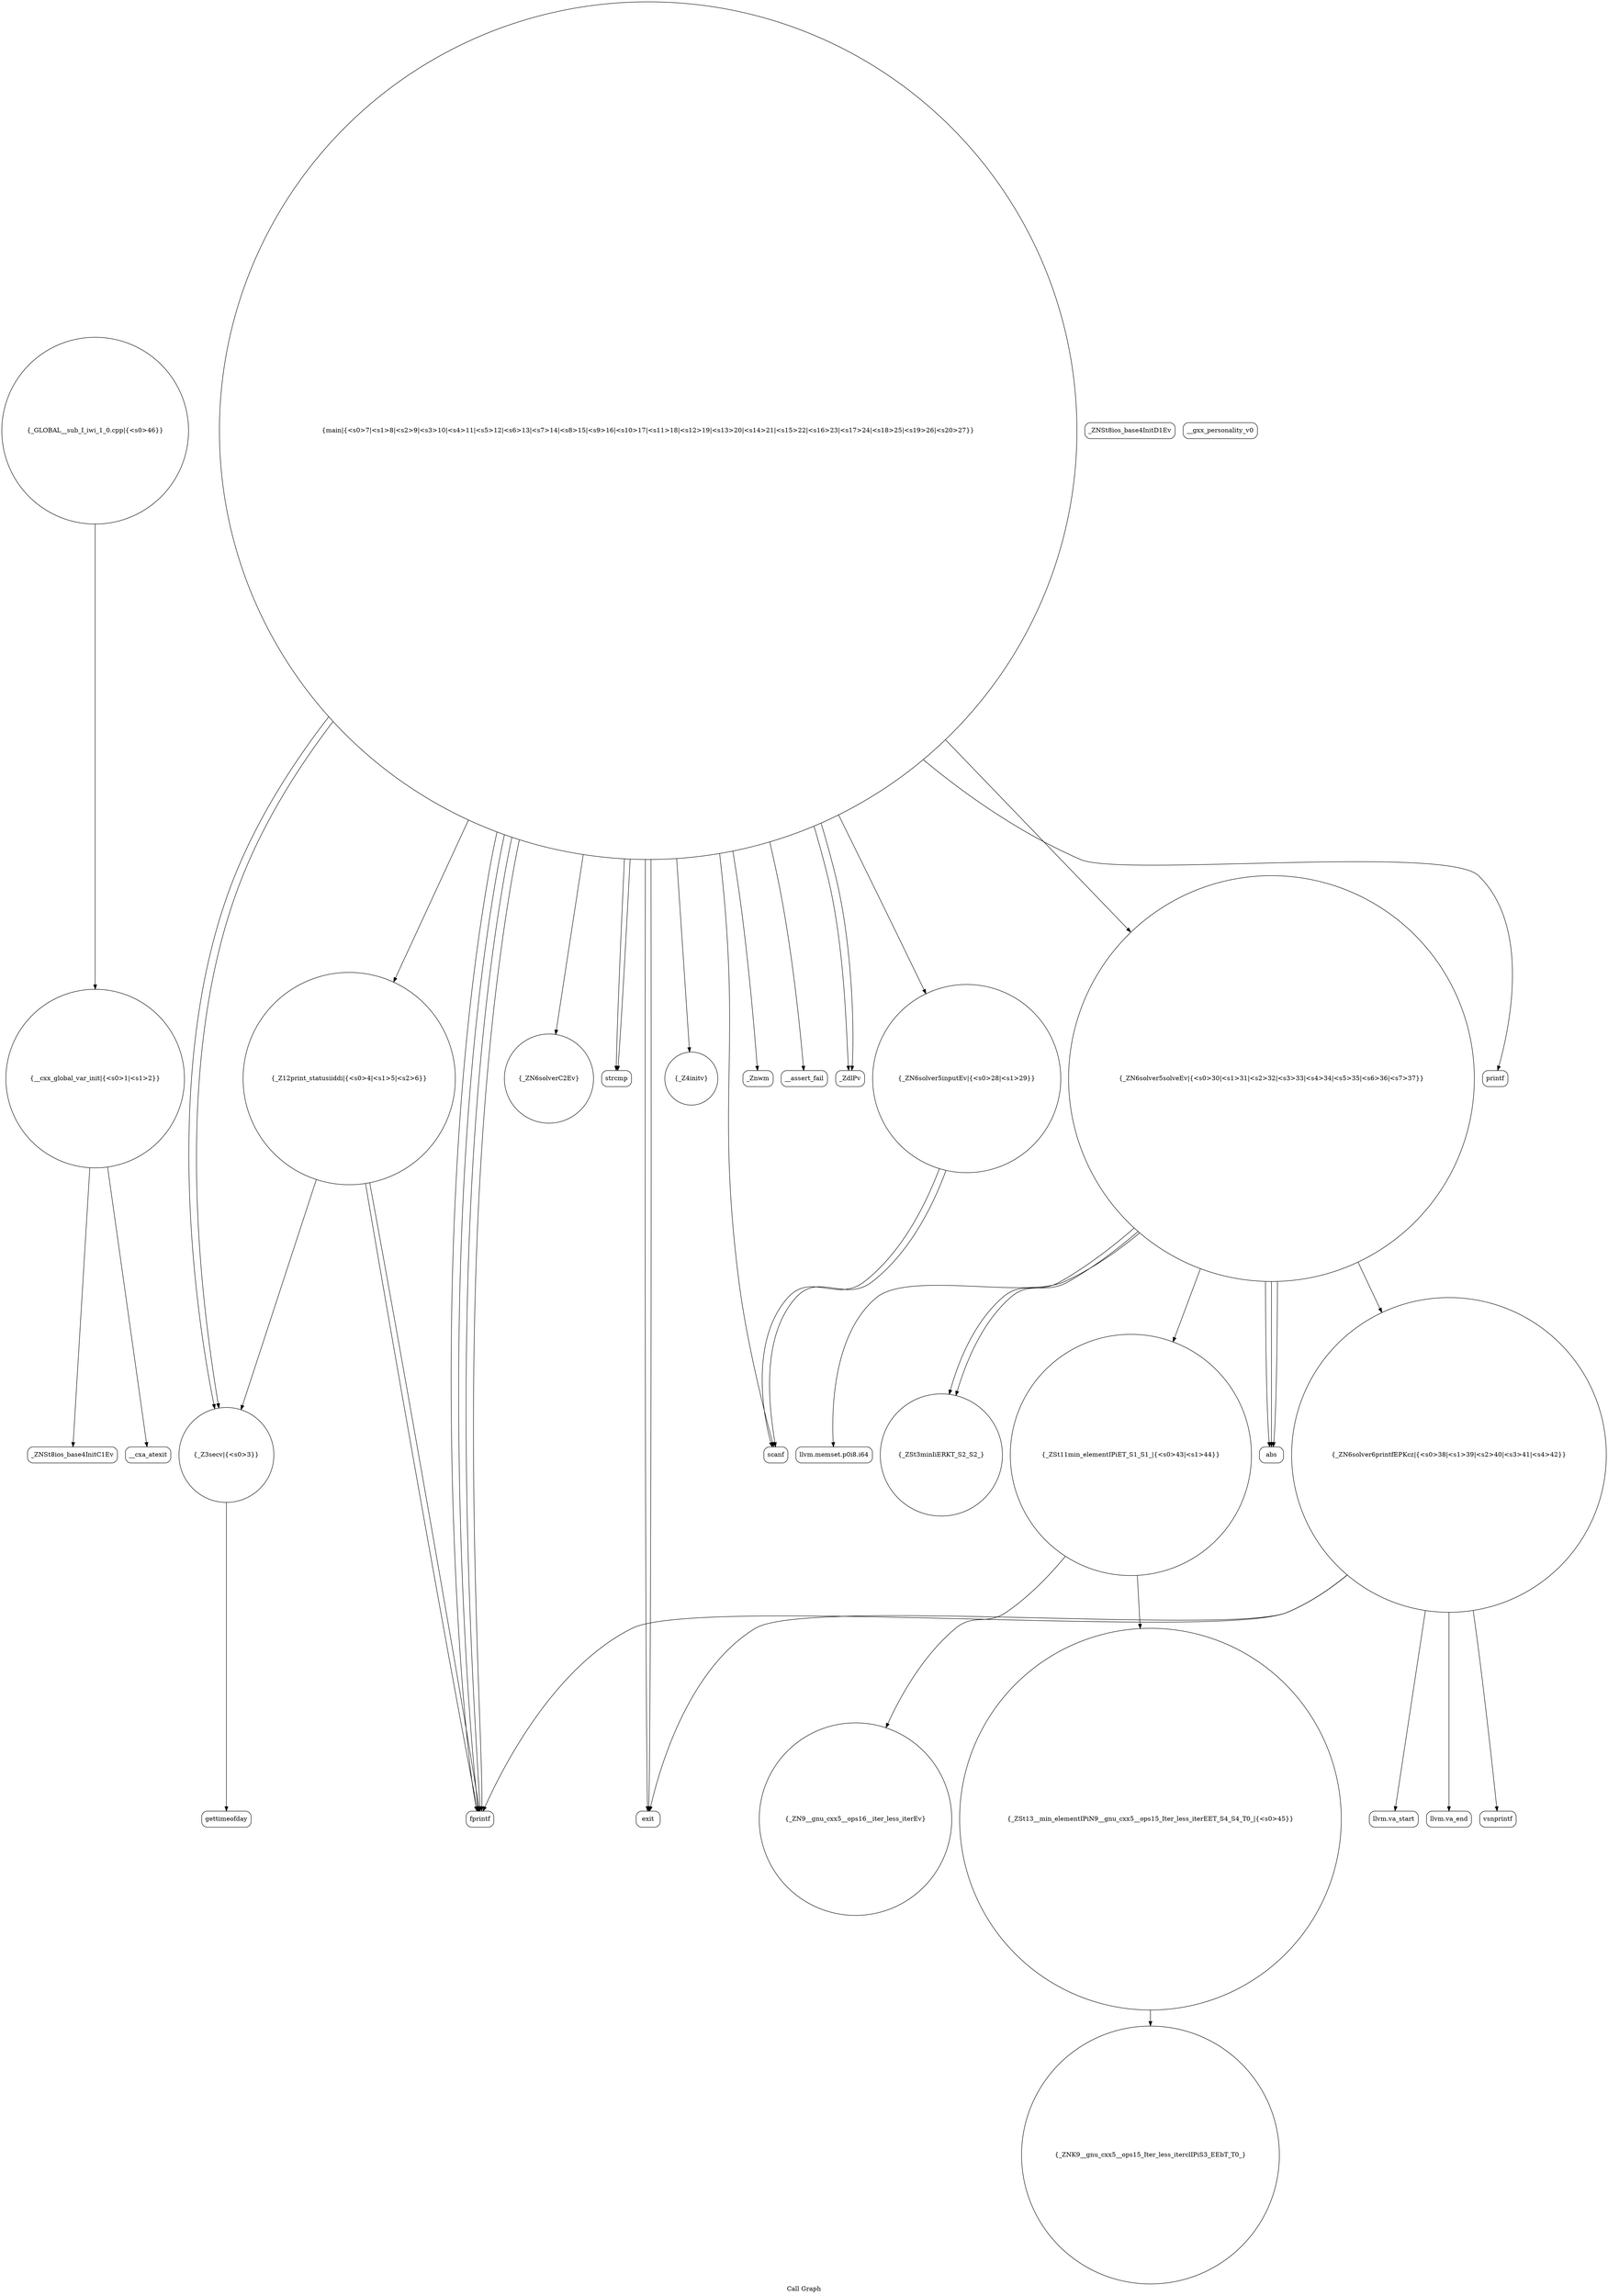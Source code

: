 digraph "Call Graph" {
	label="Call Graph";

	Node0x561e1d49ad00 [shape=record,shape=circle,label="{__cxx_global_var_init|{<s0>1|<s1>2}}"];
	Node0x561e1d49ad00:s0 -> Node0x561e1d49b190[color=black];
	Node0x561e1d49ad00:s1 -> Node0x561e1d49b290[color=black];
	Node0x561e1d49be10 [shape=record,shape=Mrecord,label="{llvm.va_start}"];
	Node0x561e1d49b490 [shape=record,shape=circle,label="{_Z12print_statusiiddi|{<s0>4|<s1>5|<s2>6}}"];
	Node0x561e1d49b490:s0 -> Node0x561e1d49b510[color=black];
	Node0x561e1d49b490:s1 -> Node0x561e1d49b390[color=black];
	Node0x561e1d49b490:s2 -> Node0x561e1d49b510[color=black];
	Node0x561e1d49b810 [shape=record,shape=circle,label="{_ZN6solverC2Ev}"];
	Node0x561e1d49bb90 [shape=record,shape=Mrecord,label="{llvm.memset.p0i8.i64}"];
	Node0x561e1d49b210 [shape=record,shape=Mrecord,label="{_ZNSt8ios_base4InitD1Ev}"];
	Node0x561e1d49bf10 [shape=record,shape=Mrecord,label="{llvm.va_end}"];
	Node0x561e1d49b590 [shape=record,shape=circle,label="{main|{<s0>7|<s1>8|<s2>9|<s3>10|<s4>11|<s5>12|<s6>13|<s7>14|<s8>15|<s9>16|<s10>17|<s11>18|<s12>19|<s13>20|<s14>21|<s15>22|<s16>23|<s17>24|<s18>25|<s19>26|<s20>27}}"];
	Node0x561e1d49b590:s0 -> Node0x561e1d49b610[color=black];
	Node0x561e1d49b590:s1 -> Node0x561e1d49b610[color=black];
	Node0x561e1d49b590:s2 -> Node0x561e1d49b510[color=black];
	Node0x561e1d49b590:s3 -> Node0x561e1d49b690[color=black];
	Node0x561e1d49b590:s4 -> Node0x561e1d49b390[color=black];
	Node0x561e1d49b590:s5 -> Node0x561e1d49b310[color=black];
	Node0x561e1d49b590:s6 -> Node0x561e1d49b390[color=black];
	Node0x561e1d49b590:s7 -> Node0x561e1d49b510[color=black];
	Node0x561e1d49b590:s8 -> Node0x561e1d49b710[color=black];
	Node0x561e1d49b590:s9 -> Node0x561e1d49b510[color=black];
	Node0x561e1d49b590:s10 -> Node0x561e1d49b490[color=black];
	Node0x561e1d49b590:s11 -> Node0x561e1d49b790[color=black];
	Node0x561e1d49b590:s12 -> Node0x561e1d49b810[color=black];
	Node0x561e1d49b590:s13 -> Node0x561e1d49b990[color=black];
	Node0x561e1d49b590:s14 -> Node0x561e1d49b910[color=black];
	Node0x561e1d49b590:s15 -> Node0x561e1d49ba10[color=black];
	Node0x561e1d49b590:s16 -> Node0x561e1d49ba90[color=black];
	Node0x561e1d49b590:s17 -> Node0x561e1d49bb10[color=black];
	Node0x561e1d49b590:s18 -> Node0x561e1d49b910[color=black];
	Node0x561e1d49b590:s19 -> Node0x561e1d49b510[color=black];
	Node0x561e1d49b590:s20 -> Node0x561e1d49b690[color=black];
	Node0x561e1d49b910 [shape=record,shape=Mrecord,label="{_ZdlPv}"];
	Node0x561e1d49bc90 [shape=record,shape=circle,label="{_ZSt3minIiERKT_S2_S2_}"];
	Node0x561e1d49b310 [shape=record,shape=circle,label="{_Z4initv}"];
	Node0x561e1d49c010 [shape=record,shape=circle,label="{_ZN9__gnu_cxx5__ops16__iter_less_iterEv}"];
	Node0x561e1d49b690 [shape=record,shape=Mrecord,label="{exit}"];
	Node0x561e1d49ba10 [shape=record,shape=circle,label="{_ZN6solver5inputEv|{<s0>28|<s1>29}}"];
	Node0x561e1d49ba10:s0 -> Node0x561e1d49b710[color=black];
	Node0x561e1d49ba10:s1 -> Node0x561e1d49b710[color=black];
	Node0x561e1d49bd90 [shape=record,shape=circle,label="{_ZSt11min_elementIPiET_S1_S1_|{<s0>43|<s1>44}}"];
	Node0x561e1d49bd90:s0 -> Node0x561e1d49c010[color=black];
	Node0x561e1d49bd90:s1 -> Node0x561e1d49bf90[color=black];
	Node0x561e1d49b410 [shape=record,shape=Mrecord,label="{gettimeofday}"];
	Node0x561e1d49c110 [shape=record,shape=circle,label="{_GLOBAL__sub_I_iwi_1_0.cpp|{<s0>46}}"];
	Node0x561e1d49c110:s0 -> Node0x561e1d49ad00[color=black];
	Node0x561e1d49b790 [shape=record,shape=Mrecord,label="{_Znwm}"];
	Node0x561e1d49bb10 [shape=record,shape=Mrecord,label="{printf}"];
	Node0x561e1d49b190 [shape=record,shape=Mrecord,label="{_ZNSt8ios_base4InitC1Ev}"];
	Node0x561e1d49be90 [shape=record,shape=Mrecord,label="{vsnprintf}"];
	Node0x561e1d49b510 [shape=record,shape=Mrecord,label="{fprintf}"];
	Node0x561e1d49b890 [shape=record,shape=Mrecord,label="{__gxx_personality_v0}"];
	Node0x561e1d49bc10 [shape=record,shape=Mrecord,label="{abs}"];
	Node0x561e1d49b290 [shape=record,shape=Mrecord,label="{__cxa_atexit}"];
	Node0x561e1d49bf90 [shape=record,shape=circle,label="{_ZSt13__min_elementIPiN9__gnu_cxx5__ops15_Iter_less_iterEET_S4_S4_T0_|{<s0>45}}"];
	Node0x561e1d49bf90:s0 -> Node0x561e1d49c090[color=black];
	Node0x561e1d49b610 [shape=record,shape=Mrecord,label="{strcmp}"];
	Node0x561e1d49b990 [shape=record,shape=Mrecord,label="{__assert_fail}"];
	Node0x561e1d49bd10 [shape=record,shape=circle,label="{_ZN6solver6printfEPKcz|{<s0>38|<s1>39|<s2>40|<s3>41|<s4>42}}"];
	Node0x561e1d49bd10:s0 -> Node0x561e1d49be10[color=black];
	Node0x561e1d49bd10:s1 -> Node0x561e1d49be90[color=black];
	Node0x561e1d49bd10:s2 -> Node0x561e1d49bf10[color=black];
	Node0x561e1d49bd10:s3 -> Node0x561e1d49b510[color=black];
	Node0x561e1d49bd10:s4 -> Node0x561e1d49b690[color=black];
	Node0x561e1d49b390 [shape=record,shape=circle,label="{_Z3secv|{<s0>3}}"];
	Node0x561e1d49b390:s0 -> Node0x561e1d49b410[color=black];
	Node0x561e1d49c090 [shape=record,shape=circle,label="{_ZNK9__gnu_cxx5__ops15_Iter_less_iterclIPiS3_EEbT_T0_}"];
	Node0x561e1d49b710 [shape=record,shape=Mrecord,label="{scanf}"];
	Node0x561e1d49ba90 [shape=record,shape=circle,label="{_ZN6solver5solveEv|{<s0>30|<s1>31|<s2>32|<s3>33|<s4>34|<s5>35|<s6>36|<s7>37}}"];
	Node0x561e1d49ba90:s0 -> Node0x561e1d49bb90[color=black];
	Node0x561e1d49ba90:s1 -> Node0x561e1d49bc10[color=black];
	Node0x561e1d49ba90:s2 -> Node0x561e1d49bc10[color=black];
	Node0x561e1d49ba90:s3 -> Node0x561e1d49bc90[color=black];
	Node0x561e1d49ba90:s4 -> Node0x561e1d49bc10[color=black];
	Node0x561e1d49ba90:s5 -> Node0x561e1d49bc90[color=black];
	Node0x561e1d49ba90:s6 -> Node0x561e1d49bd90[color=black];
	Node0x561e1d49ba90:s7 -> Node0x561e1d49bd10[color=black];
}

